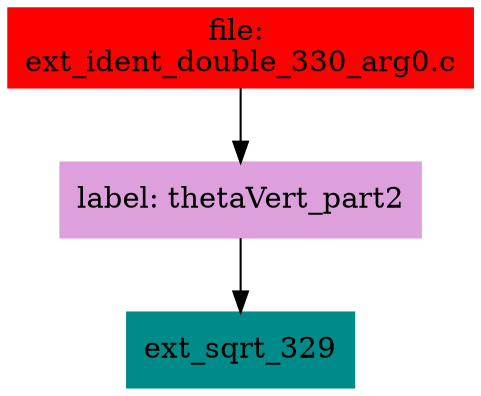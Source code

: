 digraph G {
node [shape=box]

0 [label="file: 
ext_ident_double_330_arg0.c",color=red, style=filled]
1 [label="label: thetaVert_part2",color=plum, style=filled]
0 -> 1
2 [label="ext_sqrt_329",color=cyan4, style=filled]
1 -> 2


}

